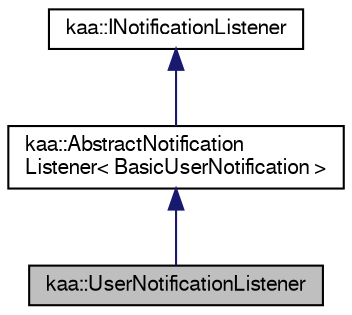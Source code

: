 digraph "kaa::UserNotificationListener"
{
  bgcolor="transparent";
  edge [fontname="FreeSans",fontsize="10",labelfontname="FreeSans",labelfontsize="10"];
  node [fontname="FreeSans",fontsize="10",shape=record];
  Node1 [label="kaa::UserNotificationListener",height=0.2,width=0.4,color="black", fillcolor="grey75", style="filled" fontcolor="black"];
  Node2 -> Node1 [dir="back",color="midnightblue",fontsize="10",style="solid",fontname="FreeSans"];
  Node2 [label="kaa::AbstractNotification\lListener\< BasicUserNotification \>",height=0.2,width=0.4,color="black",URL="$classkaa_1_1AbstractNotificationListener.html"];
  Node3 -> Node2 [dir="back",color="midnightblue",fontsize="10",style="solid",fontname="FreeSans"];
  Node3 [label="kaa::INotificationListener",height=0.2,width=0.4,color="black",URL="$classkaa_1_1INotificationListener.html"];
}
